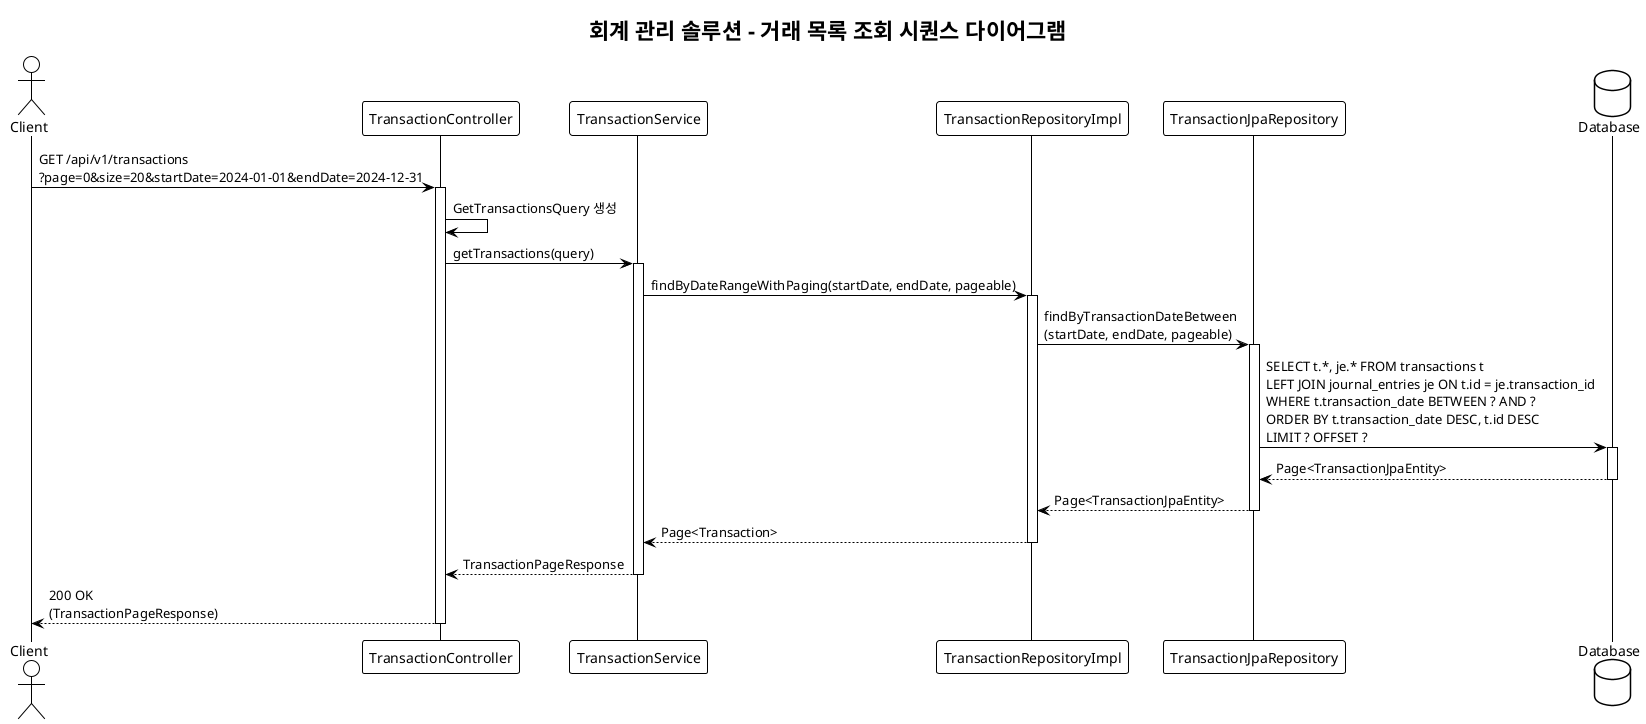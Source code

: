 @startuml Sequence Diagram - Get All Transactions

!theme plain
title 회계 관리 솔루션 - 거래 목록 조회 시퀀스 다이어그램

actor Client
participant "TransactionController" as Controller
participant "TransactionService" as Service
participant "TransactionRepositoryImpl" as Repository
participant "TransactionJpaRepository" as JpaRepo
database "Database" as DB

Client -> Controller: GET /api/v1/transactions\n?page=0&size=20&startDate=2024-01-01&endDate=2024-12-31
activate Controller

Controller -> Controller: GetTransactionsQuery 생성

Controller -> Service: getTransactions(query)
activate Service

Service -> Repository: findByDateRangeWithPaging(startDate, endDate, pageable)
activate Repository
Repository -> JpaRepo: findByTransactionDateBetween\n(startDate, endDate, pageable)
activate JpaRepo
JpaRepo -> DB: SELECT t.*, je.* FROM transactions t\nLEFT JOIN journal_entries je ON t.id = je.transaction_id\nWHERE t.transaction_date BETWEEN ? AND ?\nORDER BY t.transaction_date DESC, t.id DESC\nLIMIT ? OFFSET ?
activate DB
DB --> JpaRepo: Page<TransactionJpaEntity>
deactivate DB
JpaRepo --> Repository: Page<TransactionJpaEntity>
deactivate JpaRepo
Repository --> Service: Page<Transaction>
deactivate Repository

Service --> Controller: TransactionPageResponse
deactivate Service

Controller --> Client: 200 OK\n(TransactionPageResponse)
deactivate Controller

@enduml
